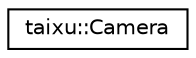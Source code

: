 digraph "Graphical Class Hierarchy"
{
 // LATEX_PDF_SIZE
  edge [fontname="Helvetica",fontsize="10",labelfontname="Helvetica",labelfontsize="10"];
  node [fontname="Helvetica",fontsize="10",shape=record];
  rankdir="LR";
  Node0 [label="taixu::Camera",height=0.2,width=0.4,color="black", fillcolor="white", style="filled",URL="$classtaixu_1_1Camera.html",tooltip=" "];
}
